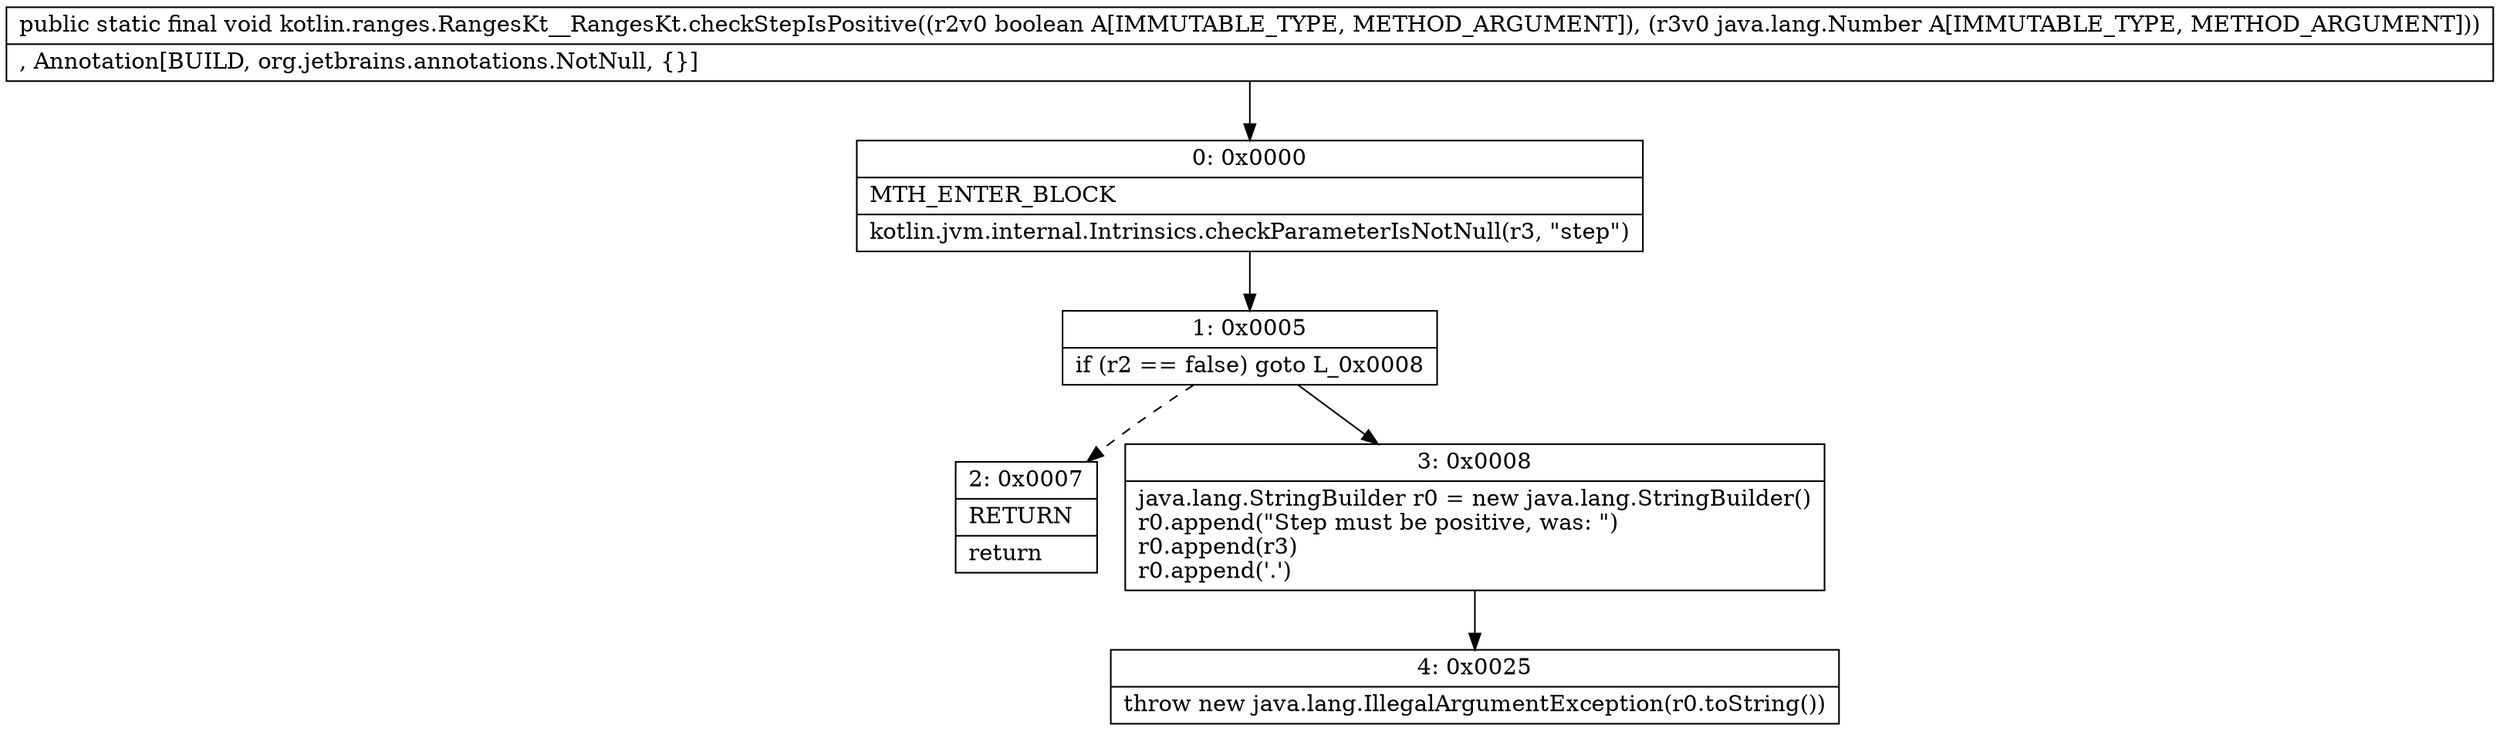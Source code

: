 digraph "CFG forkotlin.ranges.RangesKt__RangesKt.checkStepIsPositive(ZLjava\/lang\/Number;)V" {
Node_0 [shape=record,label="{0\:\ 0x0000|MTH_ENTER_BLOCK\l|kotlin.jvm.internal.Intrinsics.checkParameterIsNotNull(r3, \"step\")\l}"];
Node_1 [shape=record,label="{1\:\ 0x0005|if (r2 == false) goto L_0x0008\l}"];
Node_2 [shape=record,label="{2\:\ 0x0007|RETURN\l|return\l}"];
Node_3 [shape=record,label="{3\:\ 0x0008|java.lang.StringBuilder r0 = new java.lang.StringBuilder()\lr0.append(\"Step must be positive, was: \")\lr0.append(r3)\lr0.append('.')\l}"];
Node_4 [shape=record,label="{4\:\ 0x0025|throw new java.lang.IllegalArgumentException(r0.toString())\l}"];
MethodNode[shape=record,label="{public static final void kotlin.ranges.RangesKt__RangesKt.checkStepIsPositive((r2v0 boolean A[IMMUTABLE_TYPE, METHOD_ARGUMENT]), (r3v0 java.lang.Number A[IMMUTABLE_TYPE, METHOD_ARGUMENT]))  | , Annotation[BUILD, org.jetbrains.annotations.NotNull, \{\}]\l}"];
MethodNode -> Node_0;
Node_0 -> Node_1;
Node_1 -> Node_2[style=dashed];
Node_1 -> Node_3;
Node_3 -> Node_4;
}

